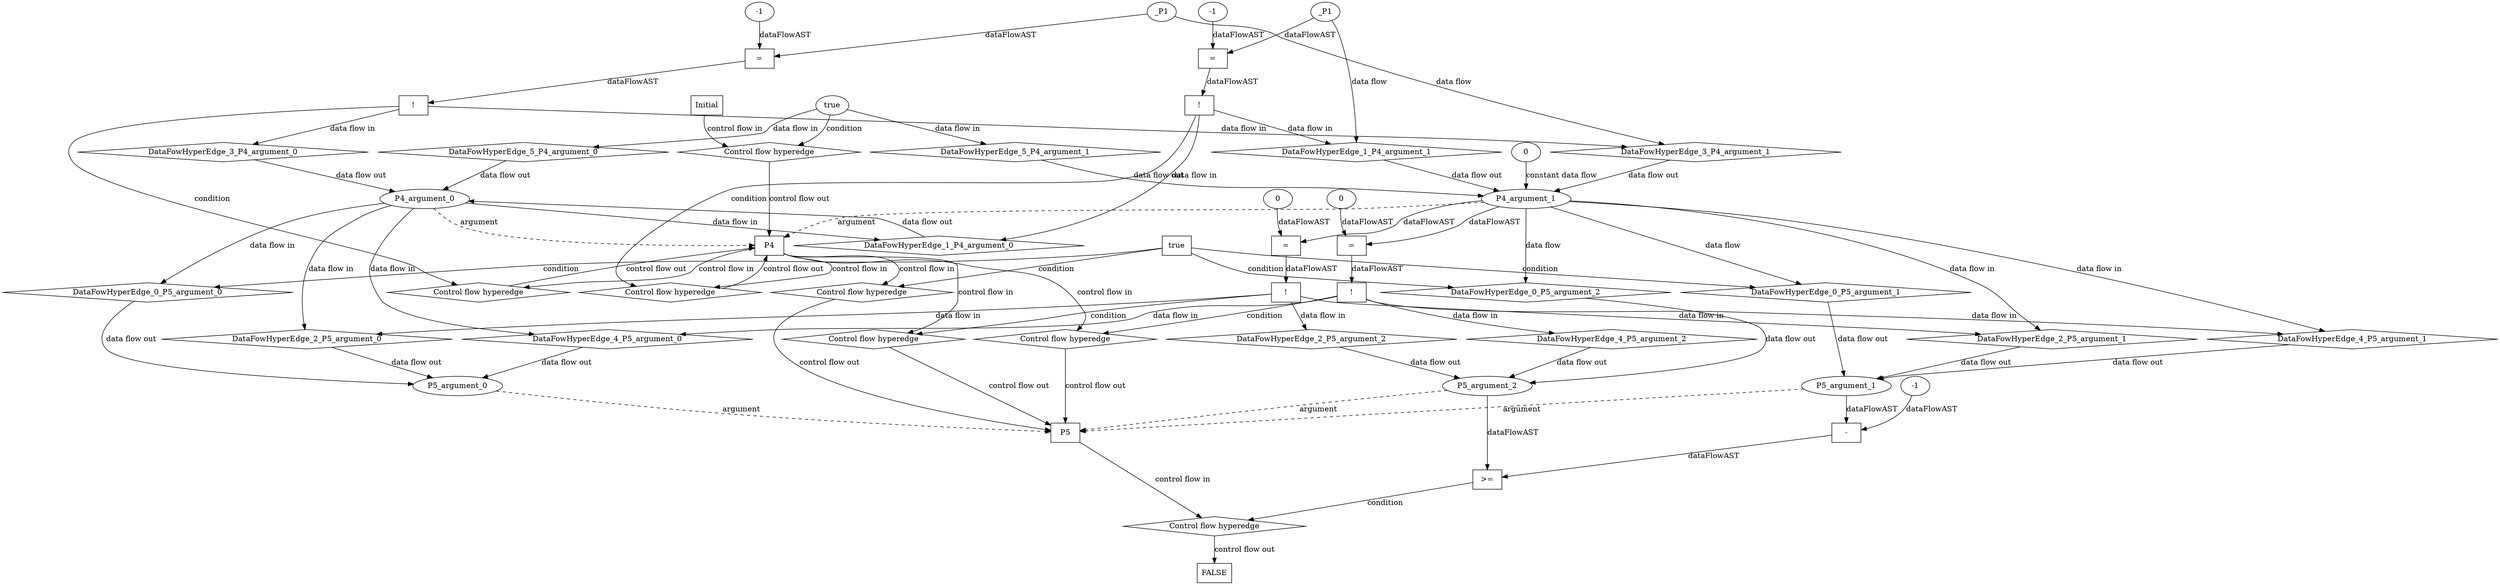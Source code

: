 digraph dag {
"P4" [label="P4" nodeName="P4" class=cfn  shape="rect"];
"P5" [label="P5" nodeName="P5" class=cfn  shape="rect"];
FALSE [label="FALSE" nodeName=FALSE class=cfn  shape="rect"];
Initial [label="Initial" nodeName=Initial class=cfn  shape="rect"];
ControlFowHyperEdge_0 [label="Control flow hyperedge" nodeName=ControlFowHyperEdge_0 class=controlFlowHyperEdge shape="diamond"];
"P4" -> ControlFowHyperEdge_0 [label="control flow in"]
ControlFowHyperEdge_0 -> "P5" [label="control flow out"]
ControlFowHyperEdge_1 [label="Control flow hyperedge" nodeName=ControlFowHyperEdge_1 class=controlFlowHyperEdge shape="diamond"];
"P4" -> ControlFowHyperEdge_1 [label="control flow in"]
ControlFowHyperEdge_1 -> "P4" [label="control flow out"]
ControlFowHyperEdge_2 [label="Control flow hyperedge" nodeName=ControlFowHyperEdge_2 class=controlFlowHyperEdge shape="diamond"];
"P4" -> ControlFowHyperEdge_2 [label="control flow in"]
ControlFowHyperEdge_2 -> "P5" [label="control flow out"]
ControlFowHyperEdge_3 [label="Control flow hyperedge" nodeName=ControlFowHyperEdge_3 class=controlFlowHyperEdge shape="diamond"];
"P4" -> ControlFowHyperEdge_3 [label="control flow in"]
ControlFowHyperEdge_3 -> "P4" [label="control flow out"]
ControlFowHyperEdge_4 [label="Control flow hyperedge" nodeName=ControlFowHyperEdge_4 class=controlFlowHyperEdge shape="diamond"];
"P4" -> ControlFowHyperEdge_4 [label="control flow in"]
ControlFowHyperEdge_4 -> "P5" [label="control flow out"]
ControlFowHyperEdge_5 [label="Control flow hyperedge" nodeName=ControlFowHyperEdge_5 class=controlFlowHyperEdge shape="diamond"];
"Initial" -> ControlFowHyperEdge_5 [label="control flow in"]
ControlFowHyperEdge_5 -> "P4" [label="control flow out"]
ControlFowHyperEdge_6 [label="Control flow hyperedge" nodeName=ControlFowHyperEdge_6 class=controlFlowHyperEdge shape="diamond"];
"P5" -> ControlFowHyperEdge_6 [label="control flow in"]
ControlFowHyperEdge_6 -> "FALSE" [label="control flow out"]
"P5_argument_0" [label="P5_argument_0" nodeName=argument0 class=argument  head="P5" shape="oval"];
"P5_argument_0" -> "P5"[label="argument" style="dashed"]
"P5_argument_1" [label="P5_argument_1" nodeName=argument1 class=argument  head="P5" shape="oval"];
"P5_argument_1" -> "P5"[label="argument" style="dashed"]
"P5_argument_2" [label="P5_argument_2" nodeName=argument2 class=argument  head="P5" shape="oval"];
"P5_argument_2" -> "P5"[label="argument" style="dashed"]
"P4_argument_0" [label="P4_argument_0" nodeName=argument0 class=argument  head="P4" shape="oval"];
"P4_argument_0" -> "P4"[label="argument" style="dashed"]
"P4_argument_1" [label="P4_argument_1" nodeName=argument1 class=argument  head="P4" shape="oval"];
"P4_argument_1" -> "P4"[label="argument" style="dashed"]

"true_0" [label="true" nodeName="true_0" class=true shape="rect"];
"true_0" -> "ControlFowHyperEdge_0" [label="condition"];

"P4_argument_1" -> "DataFowHyperEdge_0_P5_argument_1" [label="data flow"];

"P4_argument_1" -> "DataFowHyperEdge_0_P5_argument_2" [label="data flow"];
"xxxP4___P4_1xxxguard_0_node_0" [label="!" nodeName="xxxP4___P4_1xxxguard_0_node_0" class=Operator shape="rect"];
"xxxP4___P4_1xxxguard_0_node_1" [label="=" nodeName="xxxP4___P4_1xxxguard_0_node_1" class=Operator  shape="rect"];
"xxxP4___P4_1xxxguard_0_node_3" [label="-1" nodeName="xxxP4___P4_1xxxguard_0_node_3" class=Literal ];
"xxxP4___P4_1xxxguard_0_node_1" -> "xxxP4___P4_1xxxguard_0_node_0"[label="dataFlowAST"]
"xxxP4___P4_1xxxdataFlow_0_node_0" -> "xxxP4___P4_1xxxguard_0_node_1"[label="dataFlowAST"]
"xxxP4___P4_1xxxguard_0_node_3" -> "xxxP4___P4_1xxxguard_0_node_1"[label="dataFlowAST"]

"xxxP4___P4_1xxxguard_0_node_0" -> "ControlFowHyperEdge_1" [label="condition"];
"xxxP4___P4_1xxxdataFlow_0_node_0" [label="_P1" nodeName="xxxP4___P4_1xxxdataFlow_0_node_0" class=Constant ];

"xxxP4___P4_1xxxdataFlow_0_node_0" -> "DataFowHyperEdge_1_P4_argument_1" [label="data flow"];
"xxxP5___P4_2xxxguard_0_node_0" [label="!" nodeName="xxxP5___P4_2xxxguard_0_node_0" class=Operator shape="rect"];
"xxxP5___P4_2xxxguard_0_node_1" [label="=" nodeName="xxxP5___P4_2xxxguard_0_node_1" class=Operator  shape="rect"];
"xxxP5___P4_2xxxguard_0_node_3" [label="0" nodeName="xxxP5___P4_2xxxguard_0_node_3" class=Literal ];
"xxxP5___P4_2xxxguard_0_node_1" -> "xxxP5___P4_2xxxguard_0_node_0"[label="dataFlowAST"]
"P4_argument_1" -> "xxxP5___P4_2xxxguard_0_node_1"[label="dataFlowAST"]
"xxxP5___P4_2xxxguard_0_node_3" -> "xxxP5___P4_2xxxguard_0_node_1"[label="dataFlowAST"]

"xxxP5___P4_2xxxguard_0_node_0" -> "ControlFowHyperEdge_2" [label="condition"];
"xxxP4___P4_3xxxguard_0_node_0" [label="!" nodeName="xxxP4___P4_3xxxguard_0_node_0" class=Operator shape="rect"];
"xxxP4___P4_3xxxguard_0_node_1" [label="=" nodeName="xxxP4___P4_3xxxguard_0_node_1" class=Operator  shape="rect"];
"xxxP4___P4_3xxxguard_0_node_3" [label="-1" nodeName="xxxP4___P4_3xxxguard_0_node_3" class=Literal ];
"xxxP4___P4_3xxxguard_0_node_1" -> "xxxP4___P4_3xxxguard_0_node_0"[label="dataFlowAST"]
"xxxP4___P4_3xxxdataFlow_0_node_0" -> "xxxP4___P4_3xxxguard_0_node_1"[label="dataFlowAST"]
"xxxP4___P4_3xxxguard_0_node_3" -> "xxxP4___P4_3xxxguard_0_node_1"[label="dataFlowAST"]

"xxxP4___P4_3xxxguard_0_node_0" -> "ControlFowHyperEdge_3" [label="condition"];
"xxxP4___P4_3xxxdataFlow_0_node_0" [label="_P1" nodeName="xxxP4___P4_3xxxdataFlow_0_node_0" class=Constant ];

"xxxP4___P4_3xxxdataFlow_0_node_0" -> "DataFowHyperEdge_3_P4_argument_1" [label="data flow"];
"xxxP5___P4_4xxxguard_0_node_0" [label="!" nodeName="xxxP5___P4_4xxxguard_0_node_0" class=Operator shape="rect"];
"xxxP5___P4_4xxxguard_0_node_1" [label="=" nodeName="xxxP5___P4_4xxxguard_0_node_1" class=Operator  shape="rect"];
"xxxP5___P4_4xxxguard_0_node_3" [label="0" nodeName="xxxP5___P4_4xxxguard_0_node_3" class=Literal ];
"xxxP5___P4_4xxxguard_0_node_1" -> "xxxP5___P4_4xxxguard_0_node_0"[label="dataFlowAST"]
"P4_argument_1" -> "xxxP5___P4_4xxxguard_0_node_1"[label="dataFlowAST"]
"xxxP5___P4_4xxxguard_0_node_3" -> "xxxP5___P4_4xxxguard_0_node_1"[label="dataFlowAST"]

"xxxP5___P4_4xxxguard_0_node_0" -> "ControlFowHyperEdge_4" [label="condition"];
"xxxP4___Initial_5xxxguard_0_node_0" [label="true" nodeName="xxxP4___Initial_5xxxguard_0_node_0" class=BoolValue ];

"xxxP4___Initial_5xxxguard_0_node_0" -> "ControlFowHyperEdge_5" [label="condition"];
"xxxFALSE___P5_6xxxguard_0_node_0" [label=">=" nodeName="xxxFALSE___P5_6xxxguard_0_node_0" class=Operator  shape="rect"];
"xxxFALSE___P5_6xxxguard_0_node_2" [label="-" nodeName="xxxFALSE___P5_6xxxguard_0_node_2" class= Operator shape="rect"];
"xxxFALSE___P5_6xxxguard_0_node_4" [label="-1" nodeName="xxxFALSE___P5_6xxxguard_0_node_4" class=Literal ];
"P5_argument_2" -> "xxxFALSE___P5_6xxxguard_0_node_0"[label="dataFlowAST"]
"xxxFALSE___P5_6xxxguard_0_node_2" -> "xxxFALSE___P5_6xxxguard_0_node_0"[label="dataFlowAST"]
"P5_argument_1" -> "xxxFALSE___P5_6xxxguard_0_node_2"[label="dataFlowAST"]
"xxxFALSE___P5_6xxxguard_0_node_4" -> "xxxFALSE___P5_6xxxguard_0_node_2"[label="dataFlowAST"]

"xxxFALSE___P5_6xxxguard_0_node_0" -> "ControlFowHyperEdge_6" [label="condition"];
"DataFowHyperEdge_0_P5_argument_0" [label="DataFowHyperEdge_0_P5_argument_0" nodeName="DataFowHyperEdge_0_P5_argument_0" class=DataFlowHyperedge shape="diamond"];
"DataFowHyperEdge_0_P5_argument_0" -> "P5_argument_0"[label="data flow out"]
"true_0" -> "DataFowHyperEdge_0_P5_argument_0" [label="condition"];
"DataFowHyperEdge_0_P5_argument_1" [label="DataFowHyperEdge_0_P5_argument_1" nodeName="DataFowHyperEdge_0_P5_argument_1" class=DataFlowHyperedge shape="diamond"];
"DataFowHyperEdge_0_P5_argument_1" -> "P5_argument_1"[label="data flow out"]
"true_0" -> "DataFowHyperEdge_0_P5_argument_1" [label="condition"];
"DataFowHyperEdge_0_P5_argument_2" [label="DataFowHyperEdge_0_P5_argument_2" nodeName="DataFowHyperEdge_0_P5_argument_2" class=DataFlowHyperedge shape="diamond"];
"DataFowHyperEdge_0_P5_argument_2" -> "P5_argument_2"[label="data flow out"]
"true_0" -> "DataFowHyperEdge_0_P5_argument_2" [label="condition"];
"DataFowHyperEdge_1_P4_argument_0" [label="DataFowHyperEdge_1_P4_argument_0" nodeName="DataFowHyperEdge_1_P4_argument_0" class=DataFlowHyperedge shape="diamond"];
"DataFowHyperEdge_1_P4_argument_0" -> "P4_argument_0"[label="data flow out"]
"xxxP4___P4_1xxxguard_0_node_0" -> "DataFowHyperEdge_1_P4_argument_0"[label="data flow in"]
"DataFowHyperEdge_1_P4_argument_1" [label="DataFowHyperEdge_1_P4_argument_1" nodeName="DataFowHyperEdge_1_P4_argument_1" class=DataFlowHyperedge shape="diamond"];
"DataFowHyperEdge_1_P4_argument_1" -> "P4_argument_1"[label="data flow out"]
"xxxP4___P4_1xxxguard_0_node_0" -> "DataFowHyperEdge_1_P4_argument_1"[label="data flow in"]
"DataFowHyperEdge_2_P5_argument_0" [label="DataFowHyperEdge_2_P5_argument_0" nodeName="DataFowHyperEdge_2_P5_argument_0" class=DataFlowHyperedge shape="diamond"];
"DataFowHyperEdge_2_P5_argument_0" -> "P5_argument_0"[label="data flow out"]
"xxxP5___P4_2xxxguard_0_node_0" -> "DataFowHyperEdge_2_P5_argument_0"[label="data flow in"]
"DataFowHyperEdge_2_P5_argument_1" [label="DataFowHyperEdge_2_P5_argument_1" nodeName="DataFowHyperEdge_2_P5_argument_1" class=DataFlowHyperedge shape="diamond"];
"DataFowHyperEdge_2_P5_argument_1" -> "P5_argument_1"[label="data flow out"]
"xxxP5___P4_2xxxguard_0_node_0" -> "DataFowHyperEdge_2_P5_argument_1"[label="data flow in"]
"DataFowHyperEdge_2_P5_argument_2" [label="DataFowHyperEdge_2_P5_argument_2" nodeName="DataFowHyperEdge_2_P5_argument_2" class=DataFlowHyperedge shape="diamond"];
"DataFowHyperEdge_2_P5_argument_2" -> "P5_argument_2"[label="data flow out"]
"xxxP5___P4_2xxxguard_0_node_0" -> "DataFowHyperEdge_2_P5_argument_2"[label="data flow in"]
"DataFowHyperEdge_3_P4_argument_0" [label="DataFowHyperEdge_3_P4_argument_0" nodeName="DataFowHyperEdge_3_P4_argument_0" class=DataFlowHyperedge shape="diamond"];
"DataFowHyperEdge_3_P4_argument_0" -> "P4_argument_0"[label="data flow out"]
"xxxP4___P4_3xxxguard_0_node_0" -> "DataFowHyperEdge_3_P4_argument_0"[label="data flow in"]
"DataFowHyperEdge_3_P4_argument_1" [label="DataFowHyperEdge_3_P4_argument_1" nodeName="DataFowHyperEdge_3_P4_argument_1" class=DataFlowHyperedge shape="diamond"];
"DataFowHyperEdge_3_P4_argument_1" -> "P4_argument_1"[label="data flow out"]
"xxxP4___P4_3xxxguard_0_node_0" -> "DataFowHyperEdge_3_P4_argument_1"[label="data flow in"]
"DataFowHyperEdge_4_P5_argument_0" [label="DataFowHyperEdge_4_P5_argument_0" nodeName="DataFowHyperEdge_4_P5_argument_0" class=DataFlowHyperedge shape="diamond"];
"DataFowHyperEdge_4_P5_argument_0" -> "P5_argument_0"[label="data flow out"]
"xxxP5___P4_4xxxguard_0_node_0" -> "DataFowHyperEdge_4_P5_argument_0"[label="data flow in"]
"DataFowHyperEdge_4_P5_argument_1" [label="DataFowHyperEdge_4_P5_argument_1" nodeName="DataFowHyperEdge_4_P5_argument_1" class=DataFlowHyperedge shape="diamond"];
"DataFowHyperEdge_4_P5_argument_1" -> "P5_argument_1"[label="data flow out"]
"xxxP5___P4_4xxxguard_0_node_0" -> "DataFowHyperEdge_4_P5_argument_1"[label="data flow in"]
"DataFowHyperEdge_4_P5_argument_2" [label="DataFowHyperEdge_4_P5_argument_2" nodeName="DataFowHyperEdge_4_P5_argument_2" class=DataFlowHyperedge shape="diamond"];
"DataFowHyperEdge_4_P5_argument_2" -> "P5_argument_2"[label="data flow out"]
"xxxP5___P4_4xxxguard_0_node_0" -> "DataFowHyperEdge_4_P5_argument_2"[label="data flow in"]
"DataFowHyperEdge_5_P4_argument_0" [label="DataFowHyperEdge_5_P4_argument_0" nodeName="DataFowHyperEdge_5_P4_argument_0" class=DataFlowHyperedge shape="diamond"];
"DataFowHyperEdge_5_P4_argument_0" -> "P4_argument_0"[label="data flow out"]
"xxxP4___Initial_5xxxguard_0_node_0" -> "DataFowHyperEdge_5_P4_argument_0"[label="data flow in"]
"DataFowHyperEdge_5_P4_argument_1" [label="DataFowHyperEdge_5_P4_argument_1" nodeName="DataFowHyperEdge_5_P4_argument_1" class=DataFlowHyperedge shape="diamond"];
"DataFowHyperEdge_5_P4_argument_1" -> "P4_argument_1"[label="data flow out"]
"xxxP4___Initial_5xxxguard_0_node_0" -> "DataFowHyperEdge_5_P4_argument_1"[label="data flow in"]
"xxxP5___P4_0xxxP4_argument_1_constant_0" [label="0" nodeName="xxxP5___P4_0xxxP4_argument_1_constant_0" class=Constant];
"xxxP5___P4_0xxxP4_argument_1_constant_0" -> "P4_argument_1" [label="constant data flow"];
"P4_argument_0" -> "DataFowHyperEdge_0_P5_argument_0"[label="data flow in"]
"P4_argument_0" -> "DataFowHyperEdge_1_P4_argument_0"[label="data flow in"]
"P4_argument_0" -> "DataFowHyperEdge_2_P5_argument_0"[label="data flow in"]
"P4_argument_1" -> "DataFowHyperEdge_2_P5_argument_1"[label="data flow in"]
"P4_argument_0" -> "DataFowHyperEdge_4_P5_argument_0"[label="data flow in"]
"P4_argument_1" -> "DataFowHyperEdge_4_P5_argument_1"[label="data flow in"]




}
